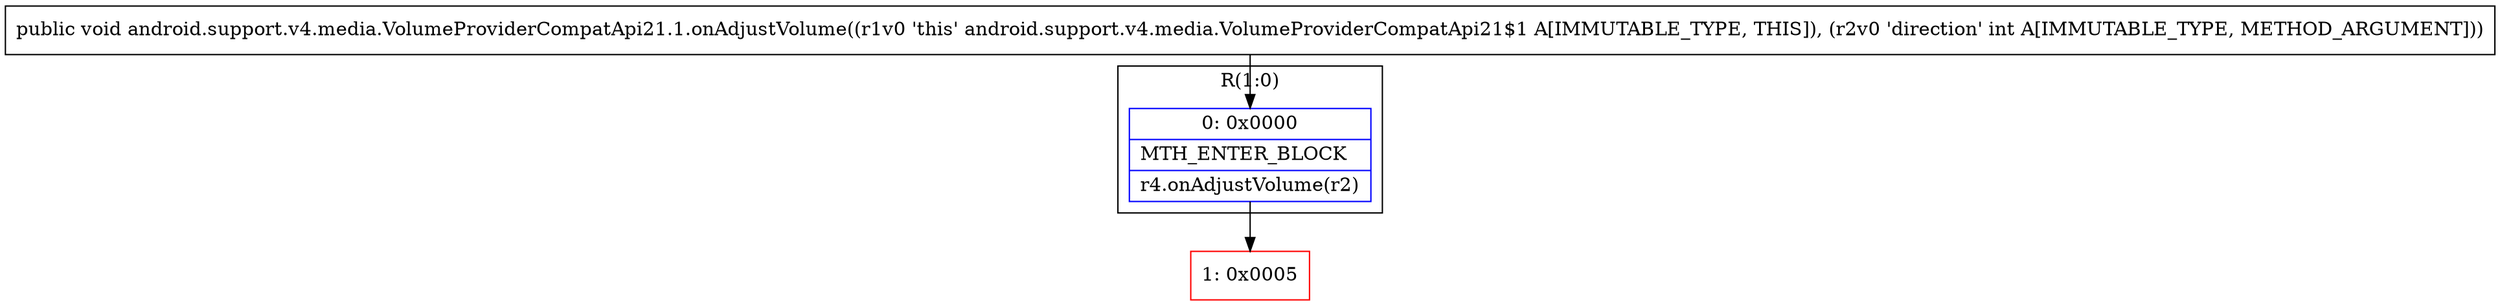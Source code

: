 digraph "CFG forandroid.support.v4.media.VolumeProviderCompatApi21.1.onAdjustVolume(I)V" {
subgraph cluster_Region_1668453824 {
label = "R(1:0)";
node [shape=record,color=blue];
Node_0 [shape=record,label="{0\:\ 0x0000|MTH_ENTER_BLOCK\l|r4.onAdjustVolume(r2)\l}"];
}
Node_1 [shape=record,color=red,label="{1\:\ 0x0005}"];
MethodNode[shape=record,label="{public void android.support.v4.media.VolumeProviderCompatApi21.1.onAdjustVolume((r1v0 'this' android.support.v4.media.VolumeProviderCompatApi21$1 A[IMMUTABLE_TYPE, THIS]), (r2v0 'direction' int A[IMMUTABLE_TYPE, METHOD_ARGUMENT])) }"];
MethodNode -> Node_0;
Node_0 -> Node_1;
}

